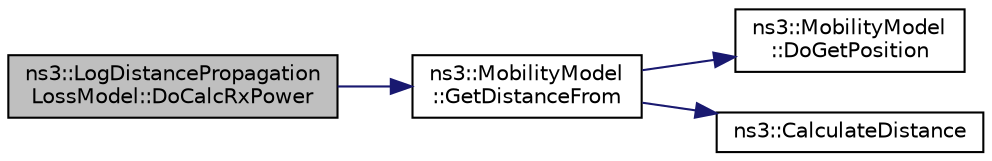 digraph "ns3::LogDistancePropagationLossModel::DoCalcRxPower"
{
  edge [fontname="Helvetica",fontsize="10",labelfontname="Helvetica",labelfontsize="10"];
  node [fontname="Helvetica",fontsize="10",shape=record];
  rankdir="LR";
  Node1 [label="ns3::LogDistancePropagation\lLossModel::DoCalcRxPower",height=0.2,width=0.4,color="black", fillcolor="grey75", style="filled", fontcolor="black"];
  Node1 -> Node2 [color="midnightblue",fontsize="10",style="solid"];
  Node2 [label="ns3::MobilityModel\l::GetDistanceFrom",height=0.2,width=0.4,color="black", fillcolor="white", style="filled",URL="$d4/dc5/classns3_1_1MobilityModel.html#afa16c20b3c5fd135be075000f0272f31"];
  Node2 -> Node3 [color="midnightblue",fontsize="10",style="solid"];
  Node3 [label="ns3::MobilityModel\l::DoGetPosition",height=0.2,width=0.4,color="black", fillcolor="white", style="filled",URL="$d4/dc5/classns3_1_1MobilityModel.html#a518f70bd8cb78d0031f9a26572434c34"];
  Node2 -> Node4 [color="midnightblue",fontsize="10",style="solid"];
  Node4 [label="ns3::CalculateDistance",height=0.2,width=0.4,color="black", fillcolor="white", style="filled",URL="$d7/d2e/namespacens3.html#aaae60adf695e280c4882ced6041d1628"];
}
